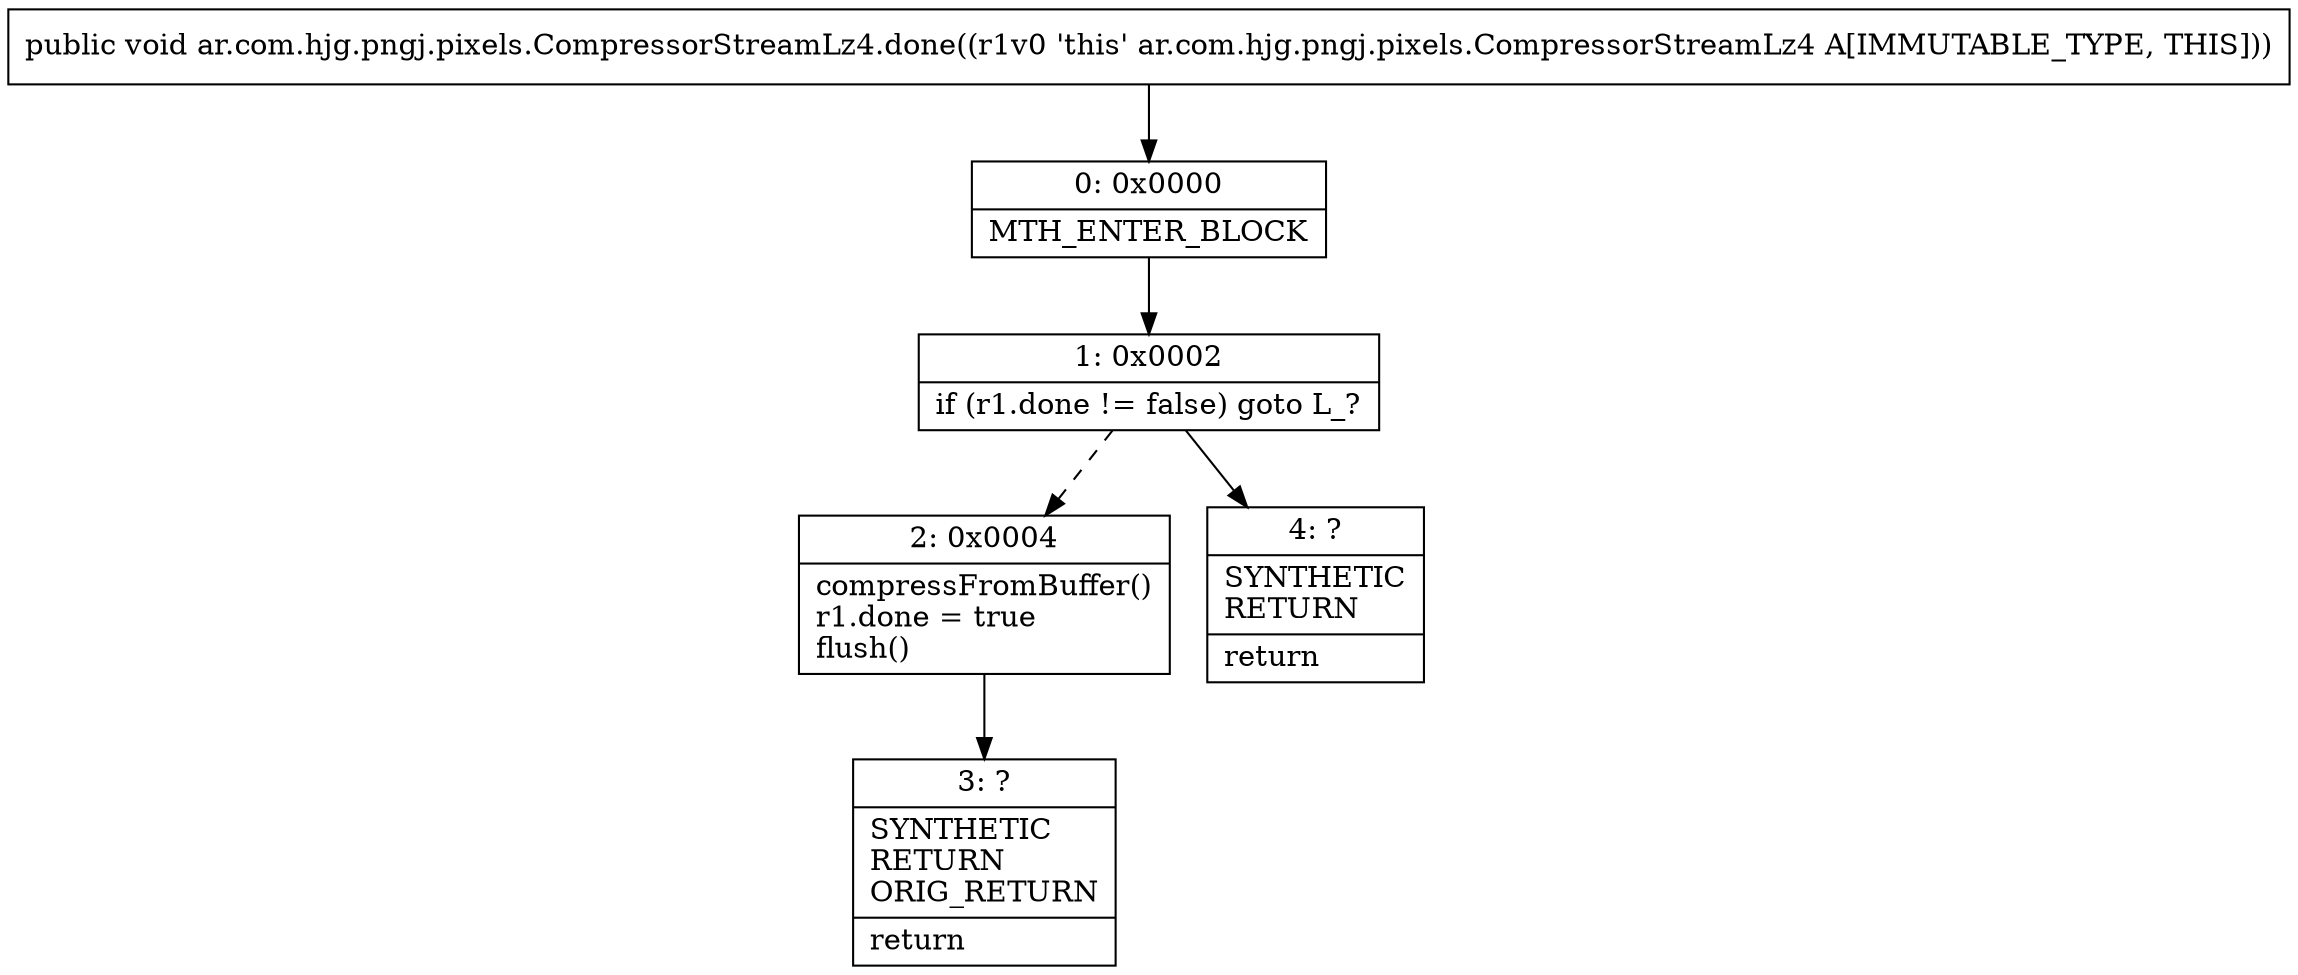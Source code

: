 digraph "CFG forar.com.hjg.pngj.pixels.CompressorStreamLz4.done()V" {
Node_0 [shape=record,label="{0\:\ 0x0000|MTH_ENTER_BLOCK\l}"];
Node_1 [shape=record,label="{1\:\ 0x0002|if (r1.done != false) goto L_?\l}"];
Node_2 [shape=record,label="{2\:\ 0x0004|compressFromBuffer()\lr1.done = true\lflush()\l}"];
Node_3 [shape=record,label="{3\:\ ?|SYNTHETIC\lRETURN\lORIG_RETURN\l|return\l}"];
Node_4 [shape=record,label="{4\:\ ?|SYNTHETIC\lRETURN\l|return\l}"];
MethodNode[shape=record,label="{public void ar.com.hjg.pngj.pixels.CompressorStreamLz4.done((r1v0 'this' ar.com.hjg.pngj.pixels.CompressorStreamLz4 A[IMMUTABLE_TYPE, THIS])) }"];
MethodNode -> Node_0;
Node_0 -> Node_1;
Node_1 -> Node_2[style=dashed];
Node_1 -> Node_4;
Node_2 -> Node_3;
}

